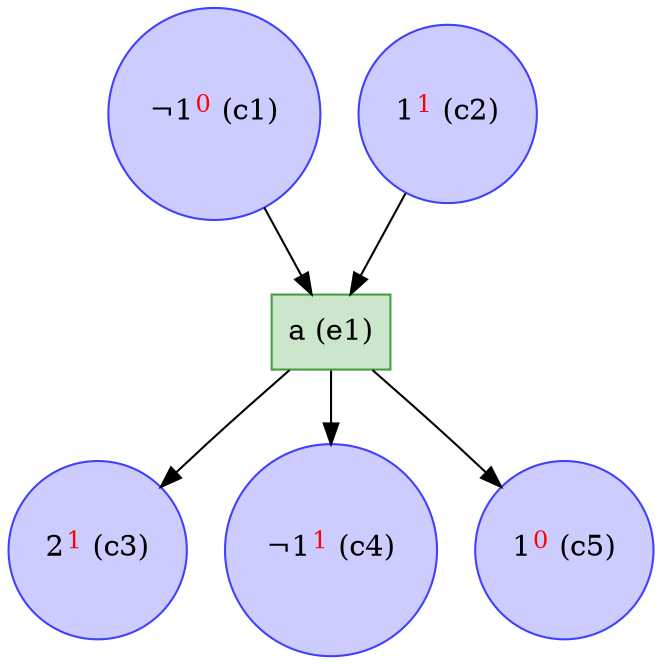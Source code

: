 digraph test {
  c1 -> e1;
  c2 -> e1;
  e1 -> c3;
  e1 -> c4;
  e1 -> c5;
  c1 [color="#4040ff" fillcolor="#ccccff" label= <¬1<FONT COLOR="red"><SUP>0</SUP></FONT>&nbsp;(c1)> shape=circle style=filled];
  c2 [color="#4040ff" fillcolor="#ccccff" label= <1<FONT COLOR="red"><SUP>1</SUP></FONT>&nbsp;(c2)> shape=circle style=filled];
  c3 [color="#4040ff" fillcolor="#ccccff" label= <2<FONT COLOR="red"><SUP>1</SUP></FONT>&nbsp;(c3)> shape=circle style=filled];
  c4 [color="#4040ff" fillcolor="#ccccff" label= <¬1<FONT COLOR="red"><SUP>1</SUP></FONT>&nbsp;(c4)> shape=circle style=filled];
  c5 [color="#4040ff" fillcolor="#ccccff" label= <1<FONT COLOR="red"><SUP>0</SUP></FONT>&nbsp;(c5)> shape=circle style=filled];
  e1 [color="#409f40" fillcolor="#cce6cc" label="a (e1)" shape=box style=filled];
}
